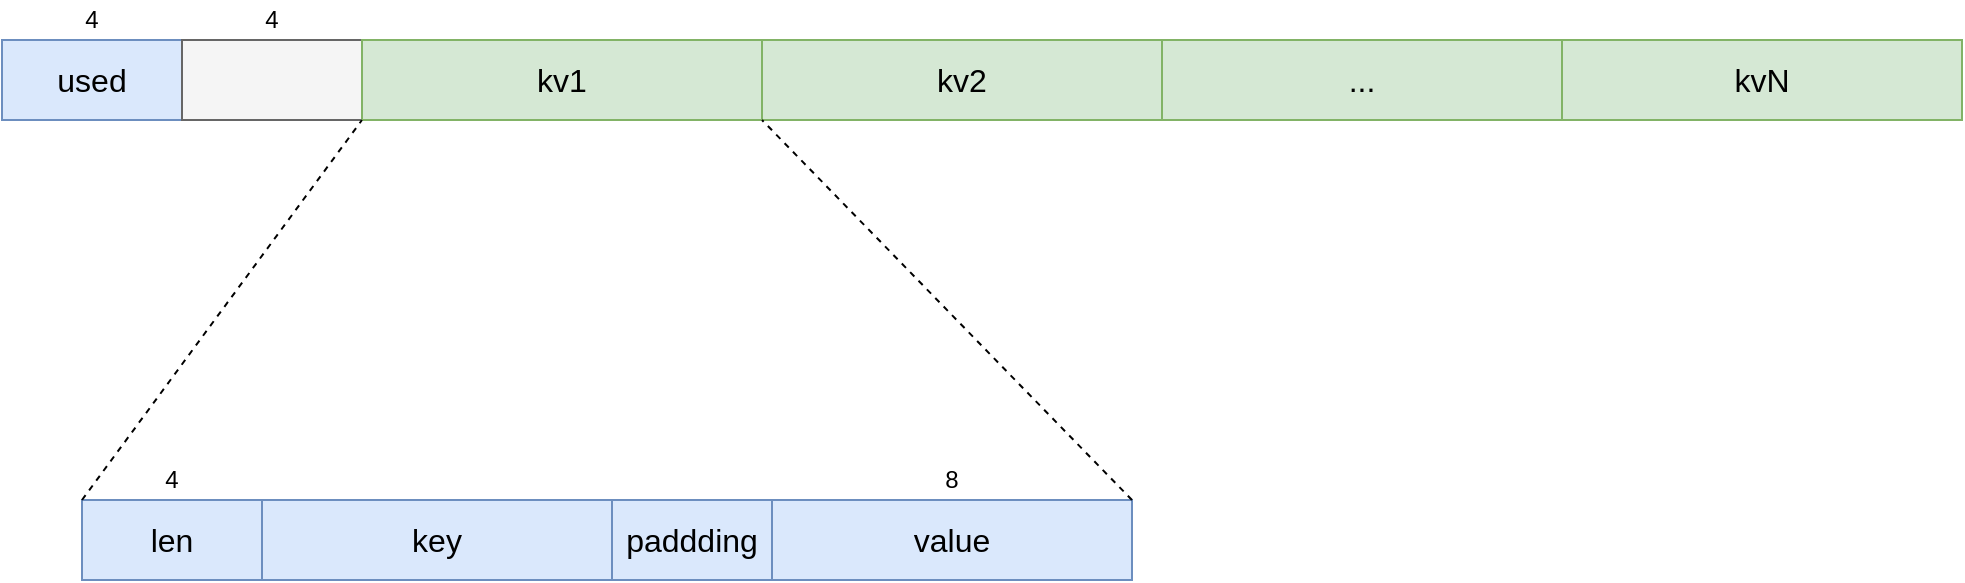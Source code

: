 <mxfile version="14.2.4" type="embed">
    <diagram id="FnOX9mY4XgCLxvZMN00U" name="Page-1">
        <mxGraphModel dx="642" dy="564" grid="1" gridSize="10" guides="1" tooltips="1" connect="1" arrows="1" fold="1" page="1" pageScale="1" pageWidth="850" pageHeight="1100" math="0" shadow="0">
            <root>
                <mxCell id="0"/>
                <mxCell id="1" parent="0"/>
                <mxCell id="2" value="used" style="rounded=0;whiteSpace=wrap;html=1;fontSize=16;fillColor=#dae8fc;strokeColor=#6c8ebf;" vertex="1" parent="1">
                    <mxGeometry x="100" y="230" width="90" height="40" as="geometry"/>
                </mxCell>
                <mxCell id="3" value="" style="rounded=0;whiteSpace=wrap;html=1;fillColor=#f5f5f5;strokeColor=#666666;fontColor=#333333;" vertex="1" parent="1">
                    <mxGeometry x="190" y="230" width="90" height="40" as="geometry"/>
                </mxCell>
                <mxCell id="4" value="kv1" style="rounded=0;whiteSpace=wrap;html=1;fontSize=16;fillColor=#d5e8d4;strokeColor=#82b366;" vertex="1" parent="1">
                    <mxGeometry x="280" y="230" width="200" height="40" as="geometry"/>
                </mxCell>
                <mxCell id="5" value="kv2" style="rounded=0;whiteSpace=wrap;html=1;fontSize=16;fillColor=#d5e8d4;strokeColor=#82b366;" vertex="1" parent="1">
                    <mxGeometry x="480" y="230" width="200" height="40" as="geometry"/>
                </mxCell>
                <mxCell id="6" value="..." style="rounded=0;whiteSpace=wrap;html=1;fontSize=16;fillColor=#d5e8d4;strokeColor=#82b366;" vertex="1" parent="1">
                    <mxGeometry x="680" y="230" width="200" height="40" as="geometry"/>
                </mxCell>
                <mxCell id="7" value="kvN" style="rounded=0;whiteSpace=wrap;html=1;fontSize=16;fillColor=#d5e8d4;strokeColor=#82b366;" vertex="1" parent="1">
                    <mxGeometry x="880" y="230" width="200" height="40" as="geometry"/>
                </mxCell>
                <mxCell id="8" value="4" style="text;html=1;strokeColor=none;fillColor=none;align=center;verticalAlign=middle;whiteSpace=wrap;rounded=0;" vertex="1" parent="1">
                    <mxGeometry x="125" y="210" width="40" height="20" as="geometry"/>
                </mxCell>
                <mxCell id="9" value="4" style="text;html=1;strokeColor=none;fillColor=none;align=center;verticalAlign=middle;whiteSpace=wrap;rounded=0;" vertex="1" parent="1">
                    <mxGeometry x="215" y="210" width="40" height="20" as="geometry"/>
                </mxCell>
                <mxCell id="10" value="len" style="rounded=0;whiteSpace=wrap;html=1;fontSize=16;fillColor=#dae8fc;strokeColor=#6c8ebf;" vertex="1" parent="1">
                    <mxGeometry x="140" y="460" width="90" height="40" as="geometry"/>
                </mxCell>
                <mxCell id="11" value="key" style="rounded=0;whiteSpace=wrap;html=1;fontSize=16;fillColor=#dae8fc;strokeColor=#6c8ebf;" vertex="1" parent="1">
                    <mxGeometry x="230" y="460" width="175" height="40" as="geometry"/>
                </mxCell>
                <mxCell id="12" value="paddding" style="rounded=0;whiteSpace=wrap;html=1;fontSize=16;fillColor=#dae8fc;strokeColor=#6c8ebf;" vertex="1" parent="1">
                    <mxGeometry x="405" y="460" width="80" height="40" as="geometry"/>
                </mxCell>
                <mxCell id="13" value="value" style="rounded=0;whiteSpace=wrap;html=1;fontSize=16;fillColor=#dae8fc;strokeColor=#6c8ebf;" vertex="1" parent="1">
                    <mxGeometry x="485" y="460" width="180" height="40" as="geometry"/>
                </mxCell>
                <mxCell id="14" value="4" style="text;html=1;strokeColor=none;fillColor=none;align=center;verticalAlign=middle;whiteSpace=wrap;rounded=0;" vertex="1" parent="1">
                    <mxGeometry x="165" y="440" width="40" height="20" as="geometry"/>
                </mxCell>
                <mxCell id="15" value="8" style="text;html=1;strokeColor=none;fillColor=none;align=center;verticalAlign=middle;whiteSpace=wrap;rounded=0;" vertex="1" parent="1">
                    <mxGeometry x="555" y="440" width="40" height="20" as="geometry"/>
                </mxCell>
                <mxCell id="16" value="" style="endArrow=none;dashed=1;html=1;fontSize=16;entryX=0;entryY=1;entryDx=0;entryDy=0;exitX=0;exitY=0;exitDx=0;exitDy=0;" edge="1" parent="1" source="10" target="4">
                    <mxGeometry width="50" height="50" relative="1" as="geometry">
                        <mxPoint x="380" y="410" as="sourcePoint"/>
                        <mxPoint x="430" y="360" as="targetPoint"/>
                    </mxGeometry>
                </mxCell>
                <mxCell id="17" value="" style="endArrow=none;dashed=1;html=1;fontSize=16;entryX=0;entryY=1;entryDx=0;entryDy=0;exitX=1;exitY=0;exitDx=0;exitDy=0;" edge="1" parent="1" source="13" target="5">
                    <mxGeometry width="50" height="50" relative="1" as="geometry">
                        <mxPoint x="150" y="470" as="sourcePoint"/>
                        <mxPoint x="290" y="280" as="targetPoint"/>
                    </mxGeometry>
                </mxCell>
            </root>
        </mxGraphModel>
    </diagram>
</mxfile>